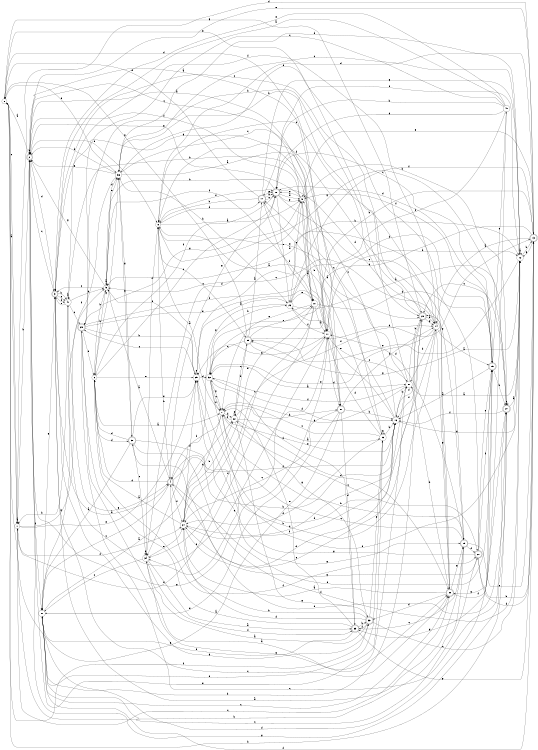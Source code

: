 digraph n34_7 {
__start0 [label="" shape="none"];

rankdir=LR;
size="8,5";

s0 [style="filled", color="black", fillcolor="white" shape="circle", label="0"];
s1 [style="filled", color="black", fillcolor="white" shape="circle", label="1"];
s2 [style="rounded,filled", color="black", fillcolor="white" shape="doublecircle", label="2"];
s3 [style="rounded,filled", color="black", fillcolor="white" shape="doublecircle", label="3"];
s4 [style="rounded,filled", color="black", fillcolor="white" shape="doublecircle", label="4"];
s5 [style="filled", color="black", fillcolor="white" shape="circle", label="5"];
s6 [style="filled", color="black", fillcolor="white" shape="circle", label="6"];
s7 [style="filled", color="black", fillcolor="white" shape="circle", label="7"];
s8 [style="filled", color="black", fillcolor="white" shape="circle", label="8"];
s9 [style="filled", color="black", fillcolor="white" shape="circle", label="9"];
s10 [style="filled", color="black", fillcolor="white" shape="circle", label="10"];
s11 [style="filled", color="black", fillcolor="white" shape="circle", label="11"];
s12 [style="filled", color="black", fillcolor="white" shape="circle", label="12"];
s13 [style="rounded,filled", color="black", fillcolor="white" shape="doublecircle", label="13"];
s14 [style="filled", color="black", fillcolor="white" shape="circle", label="14"];
s15 [style="rounded,filled", color="black", fillcolor="white" shape="doublecircle", label="15"];
s16 [style="filled", color="black", fillcolor="white" shape="circle", label="16"];
s17 [style="rounded,filled", color="black", fillcolor="white" shape="doublecircle", label="17"];
s18 [style="rounded,filled", color="black", fillcolor="white" shape="doublecircle", label="18"];
s19 [style="rounded,filled", color="black", fillcolor="white" shape="doublecircle", label="19"];
s20 [style="rounded,filled", color="black", fillcolor="white" shape="doublecircle", label="20"];
s21 [style="filled", color="black", fillcolor="white" shape="circle", label="21"];
s22 [style="filled", color="black", fillcolor="white" shape="circle", label="22"];
s23 [style="filled", color="black", fillcolor="white" shape="circle", label="23"];
s24 [style="filled", color="black", fillcolor="white" shape="circle", label="24"];
s25 [style="filled", color="black", fillcolor="white" shape="circle", label="25"];
s26 [style="filled", color="black", fillcolor="white" shape="circle", label="26"];
s27 [style="rounded,filled", color="black", fillcolor="white" shape="doublecircle", label="27"];
s28 [style="rounded,filled", color="black", fillcolor="white" shape="doublecircle", label="28"];
s29 [style="rounded,filled", color="black", fillcolor="white" shape="doublecircle", label="29"];
s30 [style="rounded,filled", color="black", fillcolor="white" shape="doublecircle", label="30"];
s31 [style="filled", color="black", fillcolor="white" shape="circle", label="31"];
s32 [style="filled", color="black", fillcolor="white" shape="circle", label="32"];
s33 [style="rounded,filled", color="black", fillcolor="white" shape="doublecircle", label="33"];
s34 [style="filled", color="black", fillcolor="white" shape="circle", label="34"];
s35 [style="rounded,filled", color="black", fillcolor="white" shape="doublecircle", label="35"];
s36 [style="filled", color="black", fillcolor="white" shape="circle", label="36"];
s37 [style="rounded,filled", color="black", fillcolor="white" shape="doublecircle", label="37"];
s38 [style="rounded,filled", color="black", fillcolor="white" shape="doublecircle", label="38"];
s39 [style="rounded,filled", color="black", fillcolor="white" shape="doublecircle", label="39"];
s40 [style="filled", color="black", fillcolor="white" shape="circle", label="40"];
s41 [style="filled", color="black", fillcolor="white" shape="circle", label="41"];
s0 -> s1 [label="a"];
s0 -> s27 [label="b"];
s0 -> s1 [label="c"];
s0 -> s11 [label="d"];
s0 -> s36 [label="e"];
s0 -> s33 [label="f"];
s0 -> s28 [label="g"];
s1 -> s1 [label="a"];
s1 -> s2 [label="b"];
s1 -> s30 [label="c"];
s1 -> s13 [label="d"];
s1 -> s25 [label="e"];
s1 -> s24 [label="f"];
s1 -> s5 [label="g"];
s2 -> s0 [label="a"];
s2 -> s2 [label="b"];
s2 -> s3 [label="c"];
s2 -> s8 [label="d"];
s2 -> s13 [label="e"];
s2 -> s21 [label="f"];
s2 -> s11 [label="g"];
s3 -> s4 [label="a"];
s3 -> s41 [label="b"];
s3 -> s30 [label="c"];
s3 -> s2 [label="d"];
s3 -> s41 [label="e"];
s3 -> s41 [label="f"];
s3 -> s33 [label="g"];
s4 -> s5 [label="a"];
s4 -> s16 [label="b"];
s4 -> s21 [label="c"];
s4 -> s6 [label="d"];
s4 -> s15 [label="e"];
s4 -> s24 [label="f"];
s4 -> s18 [label="g"];
s5 -> s5 [label="a"];
s5 -> s6 [label="b"];
s5 -> s3 [label="c"];
s5 -> s36 [label="d"];
s5 -> s36 [label="e"];
s5 -> s10 [label="f"];
s5 -> s2 [label="g"];
s6 -> s7 [label="a"];
s6 -> s5 [label="b"];
s6 -> s18 [label="c"];
s6 -> s38 [label="d"];
s6 -> s25 [label="e"];
s6 -> s20 [label="f"];
s6 -> s36 [label="g"];
s7 -> s8 [label="a"];
s7 -> s19 [label="b"];
s7 -> s20 [label="c"];
s7 -> s22 [label="d"];
s7 -> s16 [label="e"];
s7 -> s4 [label="f"];
s7 -> s24 [label="g"];
s8 -> s9 [label="a"];
s8 -> s4 [label="b"];
s8 -> s39 [label="c"];
s8 -> s17 [label="d"];
s8 -> s28 [label="e"];
s8 -> s18 [label="f"];
s8 -> s27 [label="g"];
s9 -> s10 [label="a"];
s9 -> s11 [label="b"];
s9 -> s2 [label="c"];
s9 -> s34 [label="d"];
s9 -> s18 [label="e"];
s9 -> s2 [label="f"];
s9 -> s2 [label="g"];
s10 -> s11 [label="a"];
s10 -> s41 [label="b"];
s10 -> s34 [label="c"];
s10 -> s15 [label="d"];
s10 -> s7 [label="e"];
s10 -> s1 [label="f"];
s10 -> s3 [label="g"];
s11 -> s2 [label="a"];
s11 -> s12 [label="b"];
s11 -> s31 [label="c"];
s11 -> s37 [label="d"];
s11 -> s34 [label="e"];
s11 -> s41 [label="f"];
s11 -> s25 [label="g"];
s12 -> s12 [label="a"];
s12 -> s13 [label="b"];
s12 -> s36 [label="c"];
s12 -> s36 [label="d"];
s12 -> s39 [label="e"];
s12 -> s17 [label="f"];
s12 -> s39 [label="g"];
s13 -> s14 [label="a"];
s13 -> s32 [label="b"];
s13 -> s32 [label="c"];
s13 -> s8 [label="d"];
s13 -> s9 [label="e"];
s13 -> s26 [label="f"];
s13 -> s12 [label="g"];
s14 -> s15 [label="a"];
s14 -> s31 [label="b"];
s14 -> s8 [label="c"];
s14 -> s25 [label="d"];
s14 -> s32 [label="e"];
s14 -> s8 [label="f"];
s14 -> s30 [label="g"];
s15 -> s16 [label="a"];
s15 -> s27 [label="b"];
s15 -> s18 [label="c"];
s15 -> s18 [label="d"];
s15 -> s40 [label="e"];
s15 -> s9 [label="f"];
s15 -> s30 [label="g"];
s16 -> s17 [label="a"];
s16 -> s31 [label="b"];
s16 -> s9 [label="c"];
s16 -> s24 [label="d"];
s16 -> s26 [label="e"];
s16 -> s4 [label="f"];
s16 -> s12 [label="g"];
s17 -> s18 [label="a"];
s17 -> s8 [label="b"];
s17 -> s18 [label="c"];
s17 -> s0 [label="d"];
s17 -> s18 [label="e"];
s17 -> s10 [label="f"];
s17 -> s12 [label="g"];
s18 -> s9 [label="a"];
s18 -> s5 [label="b"];
s18 -> s19 [label="c"];
s18 -> s14 [label="d"];
s18 -> s26 [label="e"];
s18 -> s6 [label="f"];
s18 -> s9 [label="g"];
s19 -> s3 [label="a"];
s19 -> s1 [label="b"];
s19 -> s7 [label="c"];
s19 -> s11 [label="d"];
s19 -> s13 [label="e"];
s19 -> s20 [label="f"];
s19 -> s28 [label="g"];
s20 -> s5 [label="a"];
s20 -> s13 [label="b"];
s20 -> s21 [label="c"];
s20 -> s13 [label="d"];
s20 -> s15 [label="e"];
s20 -> s15 [label="f"];
s20 -> s25 [label="g"];
s21 -> s22 [label="a"];
s21 -> s28 [label="b"];
s21 -> s30 [label="c"];
s21 -> s15 [label="d"];
s21 -> s23 [label="e"];
s21 -> s13 [label="f"];
s21 -> s3 [label="g"];
s22 -> s23 [label="a"];
s22 -> s37 [label="b"];
s22 -> s39 [label="c"];
s22 -> s30 [label="d"];
s22 -> s22 [label="e"];
s22 -> s7 [label="f"];
s22 -> s33 [label="g"];
s23 -> s8 [label="a"];
s23 -> s16 [label="b"];
s23 -> s7 [label="c"];
s23 -> s11 [label="d"];
s23 -> s2 [label="e"];
s23 -> s24 [label="f"];
s23 -> s23 [label="g"];
s24 -> s6 [label="a"];
s24 -> s22 [label="b"];
s24 -> s11 [label="c"];
s24 -> s25 [label="d"];
s24 -> s10 [label="e"];
s24 -> s16 [label="f"];
s24 -> s20 [label="g"];
s25 -> s26 [label="a"];
s25 -> s12 [label="b"];
s25 -> s29 [label="c"];
s25 -> s32 [label="d"];
s25 -> s25 [label="e"];
s25 -> s5 [label="f"];
s25 -> s19 [label="g"];
s26 -> s27 [label="a"];
s26 -> s36 [label="b"];
s26 -> s9 [label="c"];
s26 -> s15 [label="d"];
s26 -> s10 [label="e"];
s26 -> s11 [label="f"];
s26 -> s34 [label="g"];
s27 -> s12 [label="a"];
s27 -> s9 [label="b"];
s27 -> s28 [label="c"];
s27 -> s38 [label="d"];
s27 -> s27 [label="e"];
s27 -> s16 [label="f"];
s27 -> s2 [label="g"];
s28 -> s14 [label="a"];
s28 -> s29 [label="b"];
s28 -> s3 [label="c"];
s28 -> s16 [label="d"];
s28 -> s4 [label="e"];
s28 -> s16 [label="f"];
s28 -> s14 [label="g"];
s29 -> s30 [label="a"];
s29 -> s25 [label="b"];
s29 -> s27 [label="c"];
s29 -> s6 [label="d"];
s29 -> s11 [label="e"];
s29 -> s37 [label="f"];
s29 -> s9 [label="g"];
s30 -> s24 [label="a"];
s30 -> s31 [label="b"];
s30 -> s5 [label="c"];
s30 -> s33 [label="d"];
s30 -> s36 [label="e"];
s30 -> s27 [label="f"];
s30 -> s19 [label="g"];
s31 -> s12 [label="a"];
s31 -> s28 [label="b"];
s31 -> s17 [label="c"];
s31 -> s24 [label="d"];
s31 -> s0 [label="e"];
s31 -> s32 [label="f"];
s31 -> s7 [label="g"];
s32 -> s31 [label="a"];
s32 -> s26 [label="b"];
s32 -> s7 [label="c"];
s32 -> s16 [label="d"];
s32 -> s12 [label="e"];
s32 -> s7 [label="f"];
s32 -> s7 [label="g"];
s33 -> s34 [label="a"];
s33 -> s4 [label="b"];
s33 -> s12 [label="c"];
s33 -> s24 [label="d"];
s33 -> s23 [label="e"];
s33 -> s35 [label="f"];
s33 -> s22 [label="g"];
s34 -> s35 [label="a"];
s34 -> s34 [label="b"];
s34 -> s21 [label="c"];
s34 -> s8 [label="d"];
s34 -> s24 [label="e"];
s34 -> s35 [label="f"];
s34 -> s31 [label="g"];
s35 -> s29 [label="a"];
s35 -> s33 [label="b"];
s35 -> s19 [label="c"];
s35 -> s32 [label="d"];
s35 -> s7 [label="e"];
s35 -> s21 [label="f"];
s35 -> s13 [label="g"];
s36 -> s37 [label="a"];
s36 -> s28 [label="b"];
s36 -> s23 [label="c"];
s36 -> s2 [label="d"];
s36 -> s2 [label="e"];
s36 -> s21 [label="f"];
s36 -> s38 [label="g"];
s37 -> s2 [label="a"];
s37 -> s16 [label="b"];
s37 -> s24 [label="c"];
s37 -> s35 [label="d"];
s37 -> s21 [label="e"];
s37 -> s14 [label="f"];
s37 -> s0 [label="g"];
s38 -> s21 [label="a"];
s38 -> s14 [label="b"];
s38 -> s34 [label="c"];
s38 -> s6 [label="d"];
s38 -> s25 [label="e"];
s38 -> s12 [label="f"];
s38 -> s36 [label="g"];
s39 -> s17 [label="a"];
s39 -> s22 [label="b"];
s39 -> s32 [label="c"];
s39 -> s13 [label="d"];
s39 -> s10 [label="e"];
s39 -> s14 [label="f"];
s39 -> s0 [label="g"];
s40 -> s3 [label="a"];
s40 -> s18 [label="b"];
s40 -> s29 [label="c"];
s40 -> s18 [label="d"];
s40 -> s3 [label="e"];
s40 -> s11 [label="f"];
s40 -> s35 [label="g"];
s41 -> s41 [label="a"];
s41 -> s1 [label="b"];
s41 -> s29 [label="c"];
s41 -> s5 [label="d"];
s41 -> s3 [label="e"];
s41 -> s14 [label="f"];
s41 -> s4 [label="g"];

}